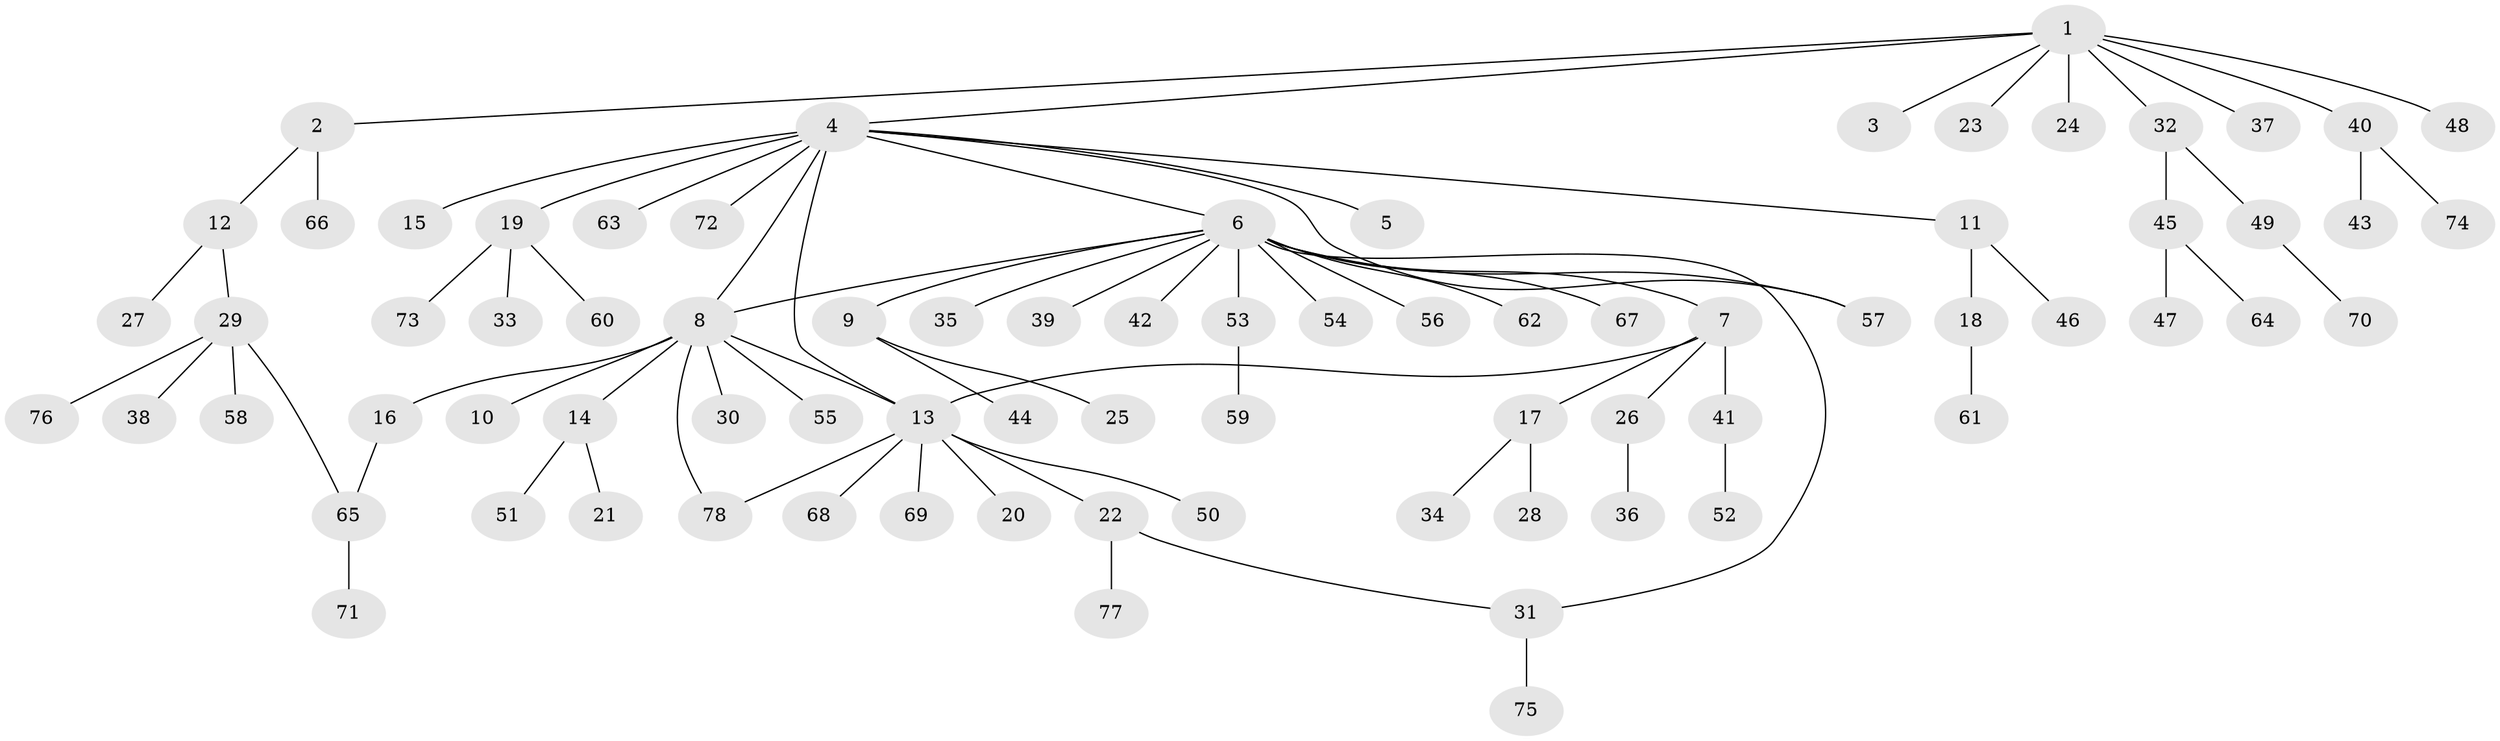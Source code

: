 // coarse degree distribution, {8: 0.03333333333333333, 2: 0.15, 17: 0.016666666666666666, 1: 0.6666666666666666, 13: 0.016666666666666666, 6: 0.016666666666666666, 3: 0.06666666666666667, 4: 0.03333333333333333}
// Generated by graph-tools (version 1.1) at 2025/52/02/27/25 19:52:00]
// undirected, 78 vertices, 84 edges
graph export_dot {
graph [start="1"]
  node [color=gray90,style=filled];
  1;
  2;
  3;
  4;
  5;
  6;
  7;
  8;
  9;
  10;
  11;
  12;
  13;
  14;
  15;
  16;
  17;
  18;
  19;
  20;
  21;
  22;
  23;
  24;
  25;
  26;
  27;
  28;
  29;
  30;
  31;
  32;
  33;
  34;
  35;
  36;
  37;
  38;
  39;
  40;
  41;
  42;
  43;
  44;
  45;
  46;
  47;
  48;
  49;
  50;
  51;
  52;
  53;
  54;
  55;
  56;
  57;
  58;
  59;
  60;
  61;
  62;
  63;
  64;
  65;
  66;
  67;
  68;
  69;
  70;
  71;
  72;
  73;
  74;
  75;
  76;
  77;
  78;
  1 -- 2;
  1 -- 3;
  1 -- 4;
  1 -- 23;
  1 -- 24;
  1 -- 32;
  1 -- 37;
  1 -- 40;
  1 -- 48;
  2 -- 12;
  2 -- 66;
  4 -- 5;
  4 -- 6;
  4 -- 8;
  4 -- 11;
  4 -- 13;
  4 -- 15;
  4 -- 19;
  4 -- 57;
  4 -- 63;
  4 -- 72;
  6 -- 7;
  6 -- 8;
  6 -- 9;
  6 -- 31;
  6 -- 35;
  6 -- 39;
  6 -- 42;
  6 -- 53;
  6 -- 54;
  6 -- 56;
  6 -- 57;
  6 -- 62;
  6 -- 67;
  7 -- 13;
  7 -- 17;
  7 -- 26;
  7 -- 41;
  8 -- 10;
  8 -- 13;
  8 -- 14;
  8 -- 16;
  8 -- 30;
  8 -- 55;
  8 -- 78;
  9 -- 25;
  9 -- 44;
  11 -- 18;
  11 -- 46;
  12 -- 27;
  12 -- 29;
  13 -- 20;
  13 -- 22;
  13 -- 50;
  13 -- 68;
  13 -- 69;
  13 -- 78;
  14 -- 21;
  14 -- 51;
  16 -- 65;
  17 -- 28;
  17 -- 34;
  18 -- 61;
  19 -- 33;
  19 -- 60;
  19 -- 73;
  22 -- 31;
  22 -- 77;
  26 -- 36;
  29 -- 38;
  29 -- 58;
  29 -- 65;
  29 -- 76;
  31 -- 75;
  32 -- 45;
  32 -- 49;
  40 -- 43;
  40 -- 74;
  41 -- 52;
  45 -- 47;
  45 -- 64;
  49 -- 70;
  53 -- 59;
  65 -- 71;
}
